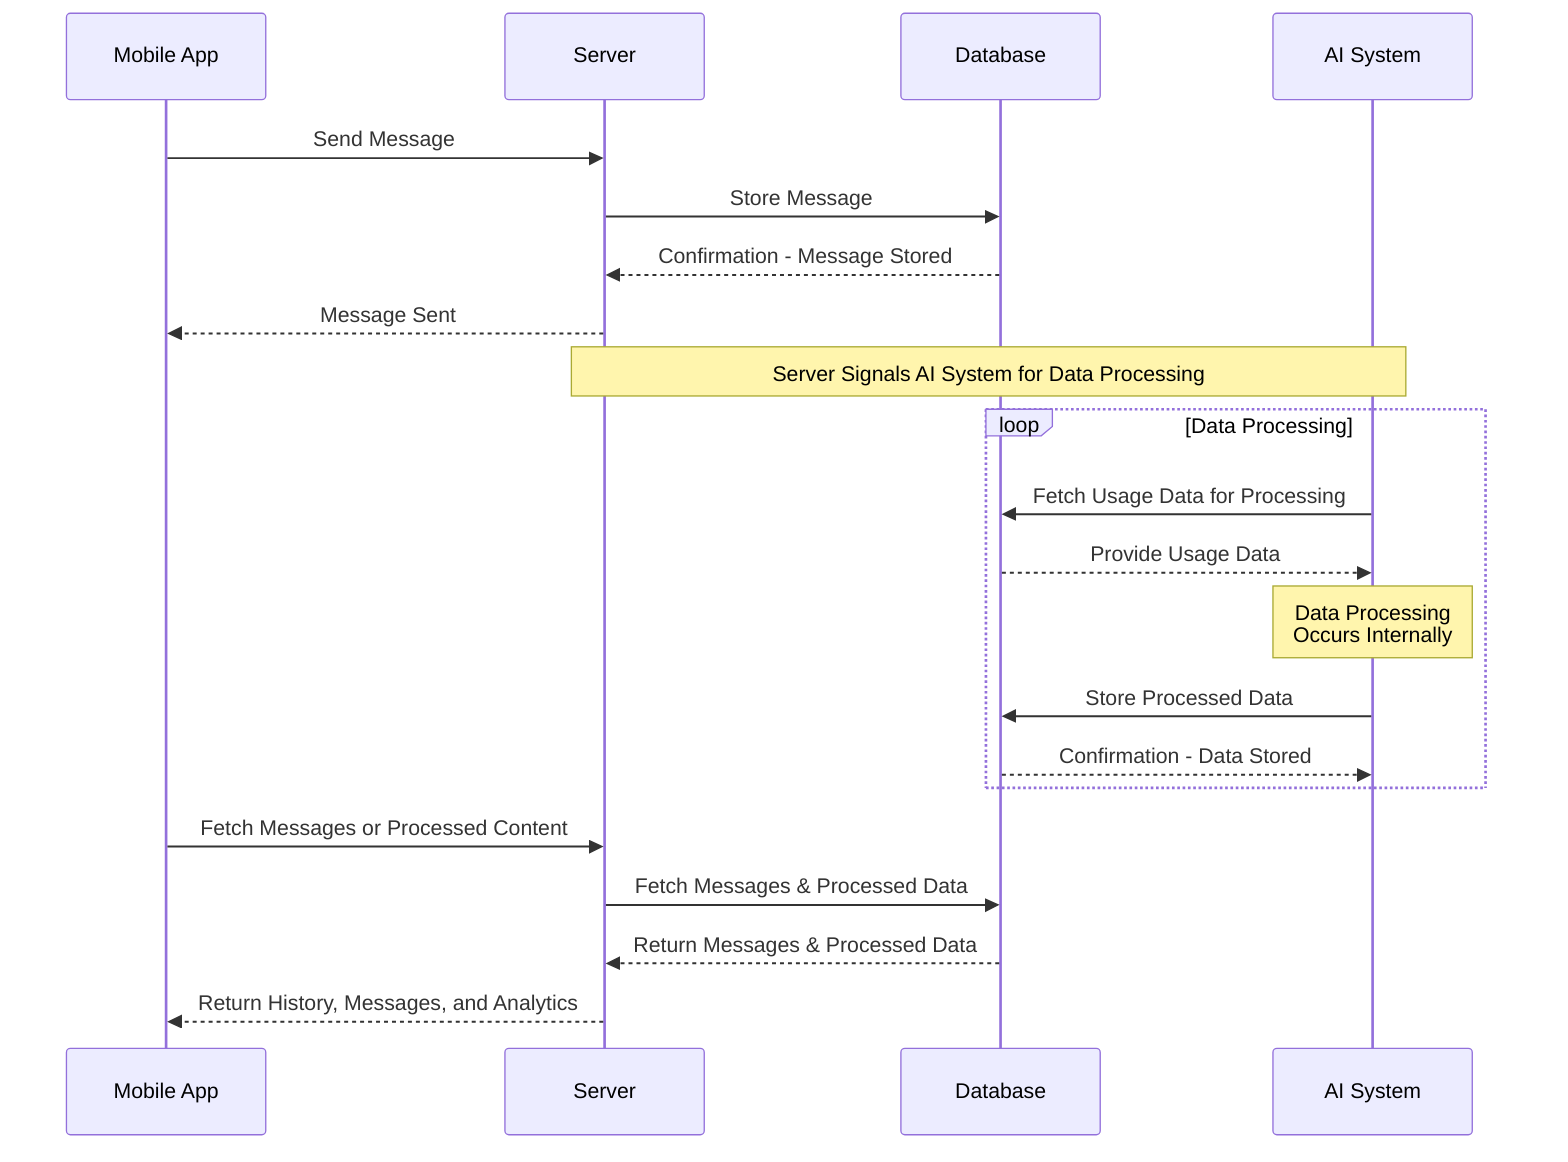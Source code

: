 sequenceDiagram
    participant Mobile App
    participant Server
    participant Database
    participant AI System

    Mobile App->>Server: Send Message
    Server->>Database: Store Message
    Database-->>Server: Confirmation - Message Stored
    Server-->>Mobile App: Message Sent

    Note over Server, AI System: Server Signals AI System for Data Processing

    loop Data Processing
        AI System->>Database: Fetch Usage Data for Processing
        Database-->>AI System: Provide Usage Data
        Note over AI System: Data Processing<br>Occurs Internally
        AI System->>Database: Store Processed Data
        Database-->>AI System: Confirmation - Data Stored
    end

    Mobile App->>Server: Fetch Messages or Processed Content
    Server->>Database: Fetch Messages & Processed Data
    Database-->>Server: Return Messages & Processed Data
    Server-->>Mobile App: Return History, Messages, and Analytics